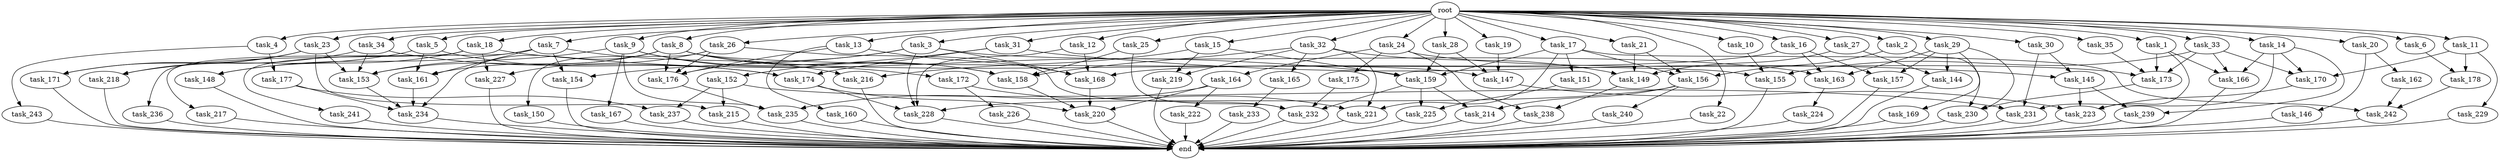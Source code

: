 digraph G {
  root [size="0.000000"];
  task_11 [size="1024.000000"];
  task_234 [size="1082331758592.000000"];
  task_239 [size="635655159808.000000"];
  task_233 [size="420906795008.000000"];
  task_2 [size="1024.000000"];
  task_21 [size="1024.000000"];
  task_164 [size="695784701952.000000"];
  task_23 [size="1024.000000"];
  task_35 [size="1024.000000"];
  task_162 [size="420906795008.000000"];
  task_33 [size="1024.000000"];
  task_176 [size="798863917056.000000"];
  task_232 [size="1245540515840.000000"];
  task_217 [size="858993459200.000000"];
  task_231 [size="1151051235328.000000"];
  task_14 [size="1024.000000"];
  task_157 [size="730144440320.000000"];
  task_145 [size="1279900254208.000000"];
  task_3 [size="1024.000000"];
  task_236 [size="858993459200.000000"];
  task_227 [size="893353197568.000000"];
  task_152 [size="858993459200.000000"];
  task_226 [size="77309411328.000000"];
  task_225 [size="1073741824000.000000"];
  task_18 [size="1024.000000"];
  task_28 [size="1024.000000"];
  task_147 [size="1039382085632.000000"];
  task_22 [size="1024.000000"];
  task_165 [size="420906795008.000000"];
  task_216 [size="618475290624.000000"];
  task_5 [size="1024.000000"];
  task_156 [size="1262720385024.000000"];
  task_30 [size="1024.000000"];
  task_150 [size="34359738368.000000"];
  task_155 [size="944892805120.000000"];
  task_173 [size="1494648619008.000000"];
  task_224 [size="137438953472.000000"];
  task_220 [size="1795296329728.000000"];
  task_215 [size="618475290624.000000"];
  task_9 [size="1024.000000"];
  task_168 [size="1571958030336.000000"];
  task_27 [size="1024.000000"];
  task_238 [size="773094113280.000000"];
  task_158 [size="1803886264320.000000"];
  task_29 [size="1024.000000"];
  task_34 [size="1024.000000"];
  task_166 [size="1185410973696.000000"];
  task_169 [size="34359738368.000000"];
  task_221 [size="919123001344.000000"];
  task_160 [size="34359738368.000000"];
  task_230 [size="1151051235328.000000"];
  task_151 [size="420906795008.000000"];
  task_146 [size="420906795008.000000"];
  task_163 [size="1151051235328.000000"];
  task_172 [size="214748364800.000000"];
  task_175 [size="695784701952.000000"];
  task_8 [size="1024.000000"];
  task_214 [size="249108103168.000000"];
  task_154 [size="730144440320.000000"];
  task_15 [size="1024.000000"];
  task_24 [size="1024.000000"];
  task_159 [size="2284922601472.000000"];
  task_167 [size="214748364800.000000"];
  task_31 [size="1024.000000"];
  task_12 [size="1024.000000"];
  task_32 [size="1024.000000"];
  task_222 [size="549755813888.000000"];
  task_171 [size="1168231104512.000000"];
  end [size="0.000000"];
  task_10 [size="1024.000000"];
  task_243 [size="214748364800.000000"];
  task_223 [size="1013612281856.000000"];
  task_241 [size="309237645312.000000"];
  task_219 [size="730144440320.000000"];
  task_1 [size="1024.000000"];
  task_20 [size="1024.000000"];
  task_4 [size="1024.000000"];
  task_13 [size="1024.000000"];
  task_170 [size="712964571136.000000"];
  task_235 [size="1073741824000.000000"];
  task_16 [size="1024.000000"];
  task_144 [size="171798691840.000000"];
  task_177 [size="214748364800.000000"];
  task_242 [size="979252543488.000000"];
  task_228 [size="1735166787584.000000"];
  task_26 [size="1024.000000"];
  task_25 [size="1024.000000"];
  task_149 [size="979252543488.000000"];
  task_178 [size="214748364800.000000"];
  task_19 [size="1024.000000"];
  task_229 [size="77309411328.000000"];
  task_161 [size="652835028992.000000"];
  task_153 [size="1692217114624.000000"];
  task_148 [size="1168231104512.000000"];
  task_17 [size="1024.000000"];
  task_237 [size="730144440320.000000"];
  task_240 [size="34359738368.000000"];
  task_6 [size="1024.000000"];
  task_7 [size="1024.000000"];
  task_218 [size="343597383680.000000"];
  task_174 [size="1752346656768.000000"];

  root -> task_11 [size="1.000000"];
  root -> task_28 [size="1.000000"];
  root -> task_10 [size="1.000000"];
  root -> task_20 [size="1.000000"];
  root -> task_2 [size="1.000000"];
  root -> task_4 [size="1.000000"];
  root -> task_13 [size="1.000000"];
  root -> task_21 [size="1.000000"];
  root -> task_16 [size="1.000000"];
  root -> task_22 [size="1.000000"];
  root -> task_15 [size="1.000000"];
  root -> task_33 [size="1.000000"];
  root -> task_1 [size="1.000000"];
  root -> task_5 [size="1.000000"];
  root -> task_14 [size="1.000000"];
  root -> task_18 [size="1.000000"];
  root -> task_26 [size="1.000000"];
  root -> task_25 [size="1.000000"];
  root -> task_24 [size="1.000000"];
  root -> task_9 [size="1.000000"];
  root -> task_23 [size="1.000000"];
  root -> task_3 [size="1.000000"];
  root -> task_19 [size="1.000000"];
  root -> task_27 [size="1.000000"];
  root -> task_35 [size="1.000000"];
  root -> task_17 [size="1.000000"];
  root -> task_31 [size="1.000000"];
  root -> task_12 [size="1.000000"];
  root -> task_32 [size="1.000000"];
  root -> task_34 [size="1.000000"];
  root -> task_6 [size="1.000000"];
  root -> task_30 [size="1.000000"];
  root -> task_8 [size="1.000000"];
  root -> task_7 [size="1.000000"];
  root -> task_29 [size="1.000000"];
  task_11 -> task_229 [size="75497472.000000"];
  task_11 -> task_178 [size="75497472.000000"];
  task_11 -> task_170 [size="75497472.000000"];
  task_234 -> end [size="1.000000"];
  task_239 -> end [size="1.000000"];
  task_233 -> end [size="1.000000"];
  task_2 -> task_156 [size="411041792.000000"];
  task_2 -> task_230 [size="411041792.000000"];
  task_21 -> task_156 [size="411041792.000000"];
  task_21 -> task_149 [size="411041792.000000"];
  task_164 -> task_235 [size="536870912.000000"];
  task_164 -> task_220 [size="536870912.000000"];
  task_164 -> task_222 [size="536870912.000000"];
  task_23 -> task_153 [size="301989888.000000"];
  task_23 -> task_171 [size="301989888.000000"];
  task_23 -> task_215 [size="301989888.000000"];
  task_23 -> task_218 [size="301989888.000000"];
  task_35 -> task_173 [size="33554432.000000"];
  task_162 -> task_242 [size="134217728.000000"];
  task_33 -> task_155 [size="209715200.000000"];
  task_33 -> task_173 [size="209715200.000000"];
  task_33 -> task_166 [size="209715200.000000"];
  task_33 -> task_170 [size="209715200.000000"];
  task_176 -> task_235 [size="301989888.000000"];
  task_232 -> end [size="1.000000"];
  task_217 -> end [size="1.000000"];
  task_231 -> end [size="1.000000"];
  task_14 -> task_239 [size="411041792.000000"];
  task_14 -> task_231 [size="411041792.000000"];
  task_14 -> task_166 [size="411041792.000000"];
  task_14 -> task_170 [size="411041792.000000"];
  task_157 -> end [size="1.000000"];
  task_145 -> task_239 [size="209715200.000000"];
  task_145 -> task_223 [size="209715200.000000"];
  task_3 -> task_228 [size="411041792.000000"];
  task_3 -> task_154 [size="411041792.000000"];
  task_3 -> task_168 [size="411041792.000000"];
  task_3 -> task_176 [size="411041792.000000"];
  task_3 -> task_163 [size="411041792.000000"];
  task_236 -> end [size="1.000000"];
  task_227 -> end [size="1.000000"];
  task_152 -> task_215 [size="301989888.000000"];
  task_152 -> task_237 [size="301989888.000000"];
  task_152 -> task_231 [size="301989888.000000"];
  task_226 -> end [size="1.000000"];
  task_225 -> end [size="1.000000"];
  task_18 -> task_227 [size="838860800.000000"];
  task_18 -> task_217 [size="838860800.000000"];
  task_18 -> task_159 [size="838860800.000000"];
  task_18 -> task_236 [size="838860800.000000"];
  task_18 -> task_148 [size="838860800.000000"];
  task_28 -> task_147 [size="679477248.000000"];
  task_28 -> task_159 [size="679477248.000000"];
  task_147 -> task_223 [size="209715200.000000"];
  task_22 -> end [size="1.000000"];
  task_165 -> task_233 [size="411041792.000000"];
  task_216 -> end [size="1.000000"];
  task_5 -> task_161 [size="33554432.000000"];
  task_5 -> task_174 [size="33554432.000000"];
  task_5 -> task_218 [size="33554432.000000"];
  task_156 -> task_214 [size="33554432.000000"];
  task_156 -> task_228 [size="33554432.000000"];
  task_156 -> task_240 [size="33554432.000000"];
  task_30 -> task_231 [size="411041792.000000"];
  task_30 -> task_145 [size="411041792.000000"];
  task_150 -> end [size="1.000000"];
  task_155 -> end [size="1.000000"];
  task_173 -> task_230 [size="679477248.000000"];
  task_224 -> end [size="1.000000"];
  task_220 -> end [size="1.000000"];
  task_215 -> end [size="1.000000"];
  task_9 -> task_172 [size="209715200.000000"];
  task_9 -> task_158 [size="209715200.000000"];
  task_9 -> task_235 [size="209715200.000000"];
  task_9 -> task_167 [size="209715200.000000"];
  task_9 -> task_153 [size="209715200.000000"];
  task_168 -> task_220 [size="75497472.000000"];
  task_27 -> task_144 [size="134217728.000000"];
  task_27 -> task_149 [size="134217728.000000"];
  task_238 -> end [size="1.000000"];
  task_158 -> task_220 [size="301989888.000000"];
  task_29 -> task_157 [size="33554432.000000"];
  task_29 -> task_169 [size="33554432.000000"];
  task_29 -> task_144 [size="33554432.000000"];
  task_29 -> task_230 [size="33554432.000000"];
  task_29 -> task_163 [size="33554432.000000"];
  task_34 -> task_171 [size="838860800.000000"];
  task_34 -> task_174 [size="838860800.000000"];
  task_34 -> task_153 [size="838860800.000000"];
  task_166 -> end [size="1.000000"];
  task_169 -> end [size="1.000000"];
  task_221 -> end [size="1.000000"];
  task_160 -> end [size="1.000000"];
  task_230 -> end [size="1.000000"];
  task_151 -> task_225 [size="838860800.000000"];
  task_146 -> end [size="1.000000"];
  task_163 -> task_224 [size="134217728.000000"];
  task_172 -> task_221 [size="75497472.000000"];
  task_172 -> task_226 [size="75497472.000000"];
  task_175 -> task_232 [size="134217728.000000"];
  task_8 -> task_155 [size="301989888.000000"];
  task_8 -> task_158 [size="301989888.000000"];
  task_8 -> task_234 [size="301989888.000000"];
  task_8 -> task_153 [size="301989888.000000"];
  task_8 -> task_147 [size="301989888.000000"];
  task_8 -> task_161 [size="301989888.000000"];
  task_8 -> task_176 [size="301989888.000000"];
  task_214 -> end [size="1.000000"];
  task_154 -> end [size="1.000000"];
  task_15 -> task_219 [size="301989888.000000"];
  task_15 -> task_159 [size="301989888.000000"];
  task_15 -> task_216 [size="301989888.000000"];
  task_24 -> task_164 [size="679477248.000000"];
  task_24 -> task_173 [size="679477248.000000"];
  task_24 -> task_238 [size="679477248.000000"];
  task_24 -> task_175 [size="679477248.000000"];
  task_159 -> task_214 [size="209715200.000000"];
  task_159 -> task_225 [size="209715200.000000"];
  task_159 -> task_232 [size="209715200.000000"];
  task_167 -> end [size="1.000000"];
  task_31 -> task_152 [size="838860800.000000"];
  task_31 -> task_174 [size="838860800.000000"];
  task_31 -> task_145 [size="838860800.000000"];
  task_12 -> task_228 [size="411041792.000000"];
  task_12 -> task_168 [size="411041792.000000"];
  task_32 -> task_221 [size="411041792.000000"];
  task_32 -> task_158 [size="411041792.000000"];
  task_32 -> task_219 [size="411041792.000000"];
  task_32 -> task_149 [size="411041792.000000"];
  task_32 -> task_165 [size="411041792.000000"];
  task_222 -> end [size="1.000000"];
  task_171 -> end [size="1.000000"];
  task_10 -> task_155 [size="411041792.000000"];
  task_243 -> end [size="1.000000"];
  task_223 -> end [size="1.000000"];
  task_241 -> end [size="1.000000"];
  task_219 -> end [size="1.000000"];
  task_1 -> task_173 [size="536870912.000000"];
  task_1 -> task_223 [size="536870912.000000"];
  task_1 -> task_166 [size="536870912.000000"];
  task_20 -> task_146 [size="411041792.000000"];
  task_20 -> task_162 [size="411041792.000000"];
  task_4 -> task_243 [size="209715200.000000"];
  task_4 -> task_177 [size="209715200.000000"];
  task_13 -> task_168 [size="33554432.000000"];
  task_13 -> task_160 [size="33554432.000000"];
  task_13 -> task_176 [size="33554432.000000"];
  task_170 -> task_223 [size="33554432.000000"];
  task_235 -> end [size="1.000000"];
  task_16 -> task_157 [size="679477248.000000"];
  task_16 -> task_168 [size="679477248.000000"];
  task_16 -> task_163 [size="679477248.000000"];
  task_144 -> end [size="1.000000"];
  task_177 -> task_234 [size="411041792.000000"];
  task_177 -> task_237 [size="411041792.000000"];
  task_242 -> end [size="1.000000"];
  task_228 -> end [size="1.000000"];
  task_26 -> task_227 [size="33554432.000000"];
  task_26 -> task_176 [size="33554432.000000"];
  task_26 -> task_150 [size="33554432.000000"];
  task_26 -> task_232 [size="33554432.000000"];
  task_25 -> task_158 [size="838860800.000000"];
  task_25 -> task_232 [size="838860800.000000"];
  task_149 -> task_238 [size="75497472.000000"];
  task_178 -> task_242 [size="411041792.000000"];
  task_19 -> task_147 [size="33554432.000000"];
  task_229 -> end [size="1.000000"];
  task_161 -> task_234 [size="209715200.000000"];
  task_153 -> task_234 [size="134217728.000000"];
  task_148 -> end [size="1.000000"];
  task_17 -> task_221 [size="411041792.000000"];
  task_17 -> task_242 [size="411041792.000000"];
  task_17 -> task_156 [size="411041792.000000"];
  task_17 -> task_151 [size="411041792.000000"];
  task_17 -> task_159 [size="411041792.000000"];
  task_237 -> end [size="1.000000"];
  task_240 -> end [size="1.000000"];
  task_6 -> task_178 [size="134217728.000000"];
  task_7 -> task_154 [size="301989888.000000"];
  task_7 -> task_161 [size="301989888.000000"];
  task_7 -> task_148 [size="301989888.000000"];
  task_7 -> task_216 [size="301989888.000000"];
  task_7 -> task_241 [size="301989888.000000"];
  task_218 -> end [size="1.000000"];
  task_174 -> task_228 [size="838860800.000000"];
  task_174 -> task_220 [size="838860800.000000"];
}
